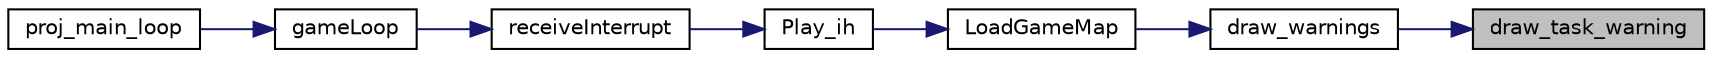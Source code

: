digraph "draw_task_warning"
{
 // LATEX_PDF_SIZE
  edge [fontname="Helvetica",fontsize="10",labelfontname="Helvetica",labelfontsize="10"];
  node [fontname="Helvetica",fontsize="10",shape=record];
  rankdir="RL";
  Node1 [label="draw_task_warning",height=0.2,width=0.4,color="black", fillcolor="grey75", style="filled", fontcolor="black",tooltip="Draws a warning to a specific task in the map menu."];
  Node1 -> Node2 [dir="back",color="midnightblue",fontsize="10",style="solid",fontname="Helvetica"];
  Node2 [label="draw_warnings",height=0.2,width=0.4,color="black", fillcolor="white", style="filled",URL="$_tasks_8h.html#a5690d9f9f3ec78b9ca117e83c52fc222",tooltip="Draws all the warnings to each task in the map menu."];
  Node2 -> Node3 [dir="back",color="midnightblue",fontsize="10",style="solid",fontname="Helvetica"];
  Node3 [label="LoadGameMap",height=0.2,width=0.4,color="black", fillcolor="white", style="filled",URL="$_menus_8h.html#aa8ae66da186d9b529baed1d778963e91",tooltip="Loads the gameMap menu xpm, the task warnings and draws it."];
  Node3 -> Node4 [dir="back",color="midnightblue",fontsize="10",style="solid",fontname="Helvetica"];
  Node4 [label="Play_ih",height=0.2,width=0.4,color="black", fillcolor="white", style="filled",URL="$_game_8h.html#a5e37d0a40a8d0e1d72ebe9e838178e76",tooltip="Play menu interrupt handler."];
  Node4 -> Node5 [dir="back",color="midnightblue",fontsize="10",style="solid",fontname="Helvetica"];
  Node5 [label="receiveInterrupt",height=0.2,width=0.4,color="black", fillcolor="white", style="filled",URL="$_game_8h.html#a2bc13b25628ee7b60fb6d5c72da10d39",tooltip="Redirects the interrupt received to its handler deppending on the current gameMenu."];
  Node5 -> Node6 [dir="back",color="midnightblue",fontsize="10",style="solid",fontname="Helvetica"];
  Node6 [label="gameLoop",height=0.2,width=0.4,color="black", fillcolor="white", style="filled",URL="$_game_8h.html#ae3fcb6ab83836a82d8ab58a853667cba",tooltip="Game main loop, subscribes and receives all the interrupts from each device, in the end unsubscribes ..."];
  Node6 -> Node7 [dir="back",color="midnightblue",fontsize="10",style="solid",fontname="Helvetica"];
  Node7 [label="proj_main_loop",height=0.2,width=0.4,color="black", fillcolor="white", style="filled",URL="$proj_8c.html#a90aad768b0a0b41e4bcacc566b0cae6e",tooltip=" "];
}
